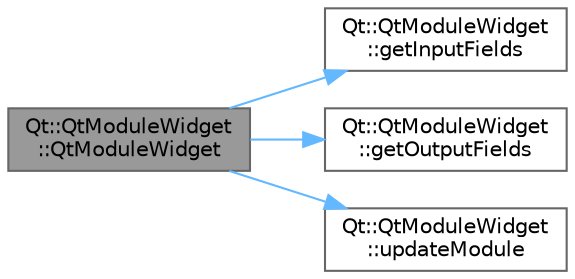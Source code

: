 digraph "Qt::QtModuleWidget::QtModuleWidget"
{
 // LATEX_PDF_SIZE
  bgcolor="transparent";
  edge [fontname=Helvetica,fontsize=10,labelfontname=Helvetica,labelfontsize=10];
  node [fontname=Helvetica,fontsize=10,shape=box,height=0.2,width=0.4];
  rankdir="LR";
  Node1 [id="Node000001",label="Qt::QtModuleWidget\l::QtModuleWidget",height=0.2,width=0.4,color="gray40", fillcolor="grey60", style="filled", fontcolor="black",tooltip=" "];
  Node1 -> Node2 [id="edge1_Node000001_Node000002",color="steelblue1",style="solid",tooltip=" "];
  Node2 [id="Node000002",label="Qt::QtModuleWidget\l::getInputFields",height=0.2,width=0.4,color="grey40", fillcolor="white", style="filled",URL="$class_qt_1_1_qt_module_widget.html#a8f61594af3c4b7188c5c50eb56e17656",tooltip=" "];
  Node1 -> Node3 [id="edge2_Node000001_Node000003",color="steelblue1",style="solid",tooltip=" "];
  Node3 [id="Node000003",label="Qt::QtModuleWidget\l::getOutputFields",height=0.2,width=0.4,color="grey40", fillcolor="white", style="filled",URL="$class_qt_1_1_qt_module_widget.html#a2ed398721b1febd8311babc747126b8f",tooltip=" "];
  Node1 -> Node4 [id="edge3_Node000001_Node000004",color="steelblue1",style="solid",tooltip=" "];
  Node4 [id="Node000004",label="Qt::QtModuleWidget\l::updateModule",height=0.2,width=0.4,color="grey40", fillcolor="white", style="filled",URL="$class_qt_1_1_qt_module_widget.html#a7a0aa25973360c0b9d80472611315052",tooltip=" "];
}
